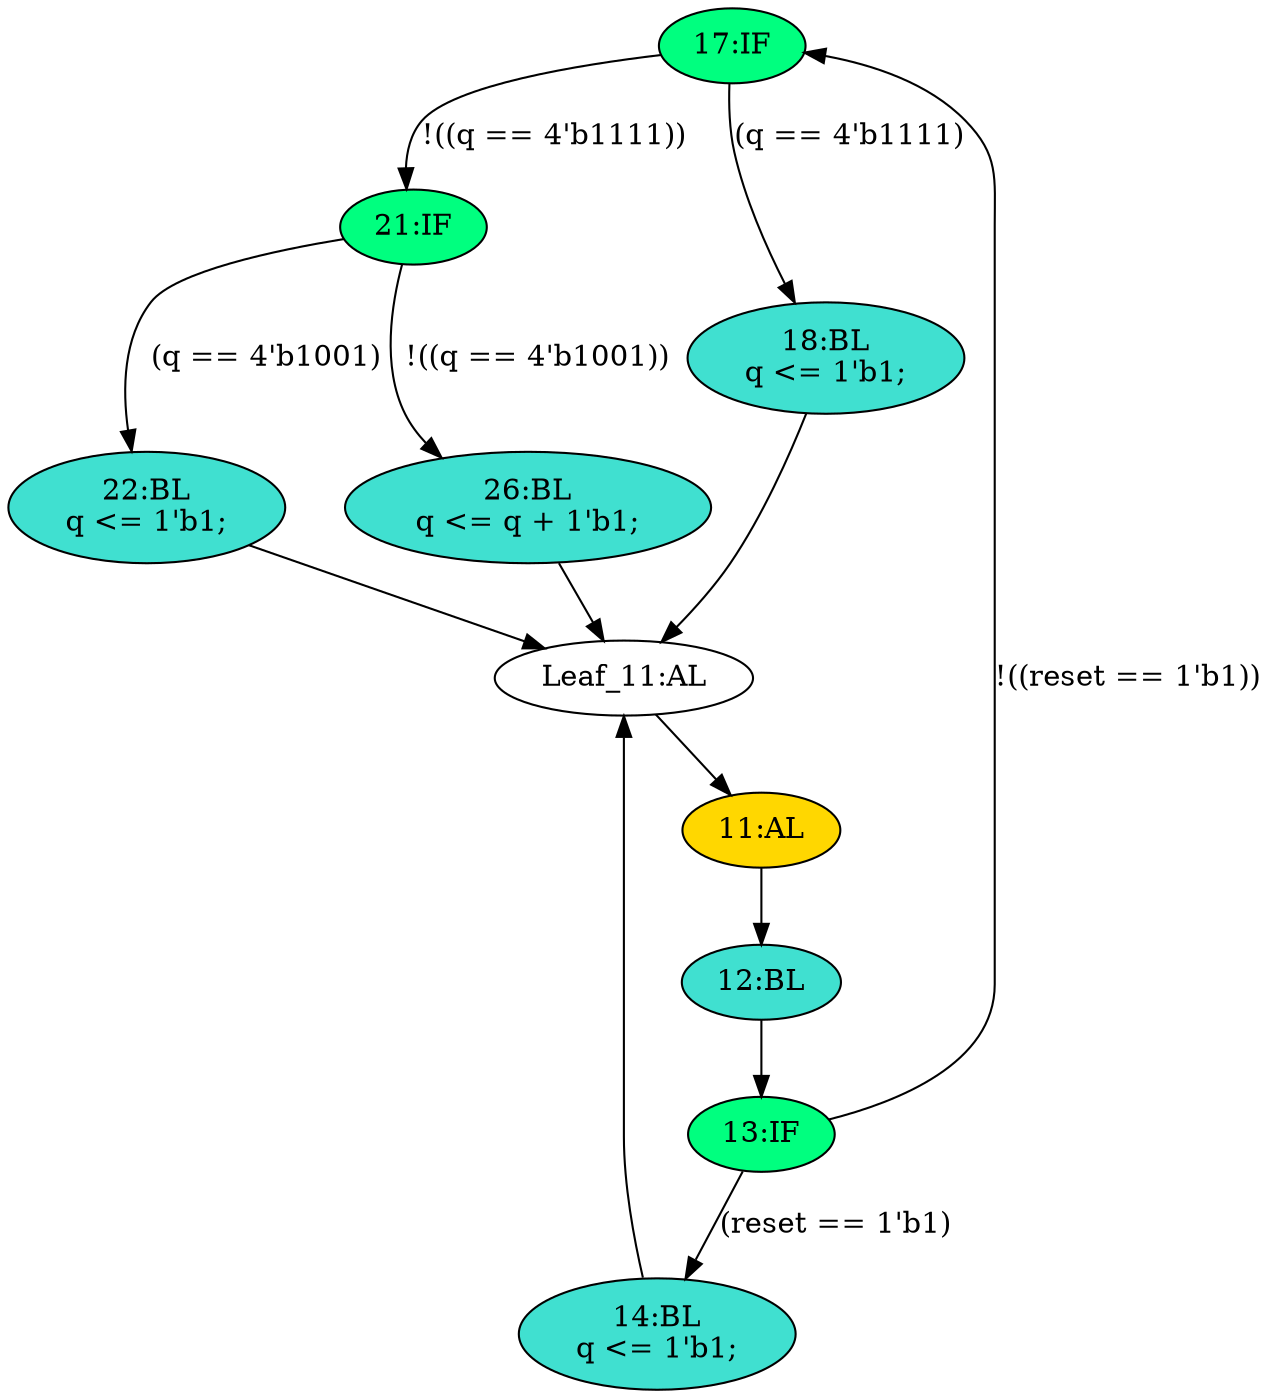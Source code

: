 strict digraph "compose( ,  )" {
	node [label="\N"];
	"17:IF"	[ast="<pyverilog.vparser.ast.IfStatement object at 0x7f2ef0ccebd0>",
		fillcolor=springgreen,
		label="17:IF",
		statements="[]",
		style=filled,
		typ=IfStatement];
	"21:IF"	[ast="<pyverilog.vparser.ast.IfStatement object at 0x7f2ef0d3d610>",
		fillcolor=springgreen,
		label="21:IF",
		statements="[]",
		style=filled,
		typ=IfStatement];
	"17:IF" -> "21:IF"	[cond="['q']",
		label="!((q == 4'b1111))",
		lineno=17];
	"18:BL"	[ast="<pyverilog.vparser.ast.Block object at 0x7f2ef0d23610>",
		fillcolor=turquoise,
		label="18:BL
q <= 1'b1;",
		statements="[<pyverilog.vparser.ast.NonblockingSubstitution object at 0x7f2ef0cce550>]",
		style=filled,
		typ=Block];
	"17:IF" -> "18:BL"	[cond="['q']",
		label="(q == 4'b1111)",
		lineno=17];
	"14:BL"	[ast="<pyverilog.vparser.ast.Block object at 0x7f2ef0d371d0>",
		fillcolor=turquoise,
		label="14:BL
q <= 1'b1;",
		statements="[<pyverilog.vparser.ast.NonblockingSubstitution object at 0x7f2ef0cd6bd0>]",
		style=filled,
		typ=Block];
	"Leaf_11:AL"	[def_var="['q']",
		label="Leaf_11:AL"];
	"14:BL" -> "Leaf_11:AL"	[cond="[]",
		lineno=None];
	"13:IF"	[ast="<pyverilog.vparser.ast.IfStatement object at 0x7f2ef0cd6750>",
		fillcolor=springgreen,
		label="13:IF",
		statements="[]",
		style=filled,
		typ=IfStatement];
	"13:IF" -> "17:IF"	[cond="['reset']",
		label="!((reset == 1'b1))",
		lineno=13];
	"13:IF" -> "14:BL"	[cond="['reset']",
		label="(reset == 1'b1)",
		lineno=13];
	"22:BL"	[ast="<pyverilog.vparser.ast.Block object at 0x7f2ef0d31390>",
		fillcolor=turquoise,
		label="22:BL
q <= 1'b1;",
		statements="[<pyverilog.vparser.ast.NonblockingSubstitution object at 0x7f2ef0d3d4d0>]",
		style=filled,
		typ=Block];
	"22:BL" -> "Leaf_11:AL"	[cond="[]",
		lineno=None];
	"11:AL"	[ast="<pyverilog.vparser.ast.Always object at 0x7f2ef0db5e10>",
		clk_sens=True,
		fillcolor=gold,
		label="11:AL",
		sens="['clk', 'reset']",
		statements="[]",
		style=filled,
		typ=Always,
		use_var="['reset', 'q']"];
	"Leaf_11:AL" -> "11:AL";
	"26:BL"	[ast="<pyverilog.vparser.ast.Block object at 0x7f2ef0d3dd10>",
		fillcolor=turquoise,
		label="26:BL
q <= q + 1'b1;",
		statements="[<pyverilog.vparser.ast.NonblockingSubstitution object at 0x7f2ef0d26150>]",
		style=filled,
		typ=Block];
	"26:BL" -> "Leaf_11:AL"	[cond="[]",
		lineno=None];
	"21:IF" -> "22:BL"	[cond="['q']",
		label="(q == 4'b1001)",
		lineno=21];
	"21:IF" -> "26:BL"	[cond="['q']",
		label="!((q == 4'b1001))",
		lineno=21];
	"18:BL" -> "Leaf_11:AL"	[cond="[]",
		lineno=None];
	"12:BL"	[ast="<pyverilog.vparser.ast.Block object at 0x7f2ef0db50d0>",
		fillcolor=turquoise,
		label="12:BL",
		statements="[]",
		style=filled,
		typ=Block];
	"12:BL" -> "13:IF"	[cond="[]",
		lineno=None];
	"11:AL" -> "12:BL"	[cond="[]",
		lineno=None];
}

